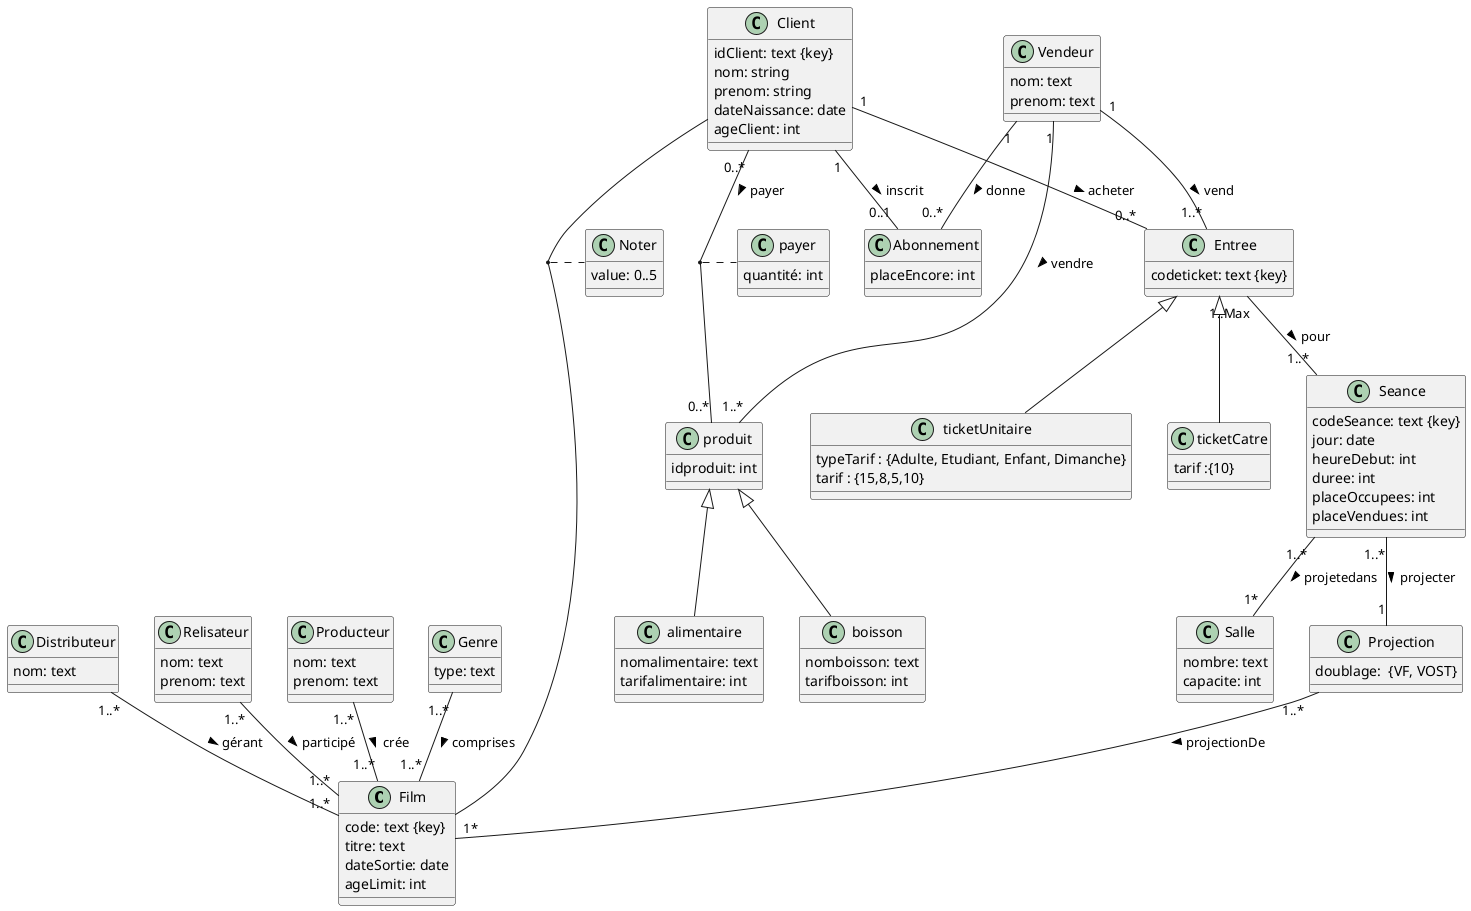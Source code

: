   @startuml
  class Film{
     code: text {key}
     titre: text
     dateSortie: date
     ageLimit: int
    }
    class Distributeur{
     nom: text
    }
    class Relisateur{
     nom: text
     prenom: text
    }
    class Producteur{
     nom: text
     prenom: text
    }
    class Genre{
     type: text
    }
     Distributeur "1..*" -- "1..*" Film : gérant >
     Relisateur "1..*" -- "1..*" Film : participé >
     Producteur "1..*" -- "1..*" Film : crée >
     Genre "1..*" -- "1..*" Film : comprises >




    class Seance{
     codeSeance: text {key}
     jour: date
     heureDebut: int
     duree: int
     placeOccupees: int
     placeVendues: int
    }

    class Vendeur{
      nom: text
      prenom: text
    }

    class produit{
    idproduit: int
    }

    class boisson {
    nomboisson: text
    tarifboisson: int
    }

    class alimentaire{
    nomalimentaire: text
    tarifalimentaire: int
    }


    class Projection{
     doublage:  {VF, VOST}
    }

    class Salle{
      nombre: text
      capacite: int
    }

    Seance "1..*" -- "1*" Salle :  projetedans >
    Vendeur "1" -- "1..*" Entree : vend >
    Vendeur "1" -- "1..*" produit : vendre >
    Vendeur "1" -- "0..*" Abonnement: donne >
    produit <|-- boisson
    produit <|-- alimentaire



    class Client{
     idClient: text {key}
     nom: string
     prenom: string
     dateNaissance: date
     ageClient: int
    }
    class Noter{
     value: 0..5
    }

    class Entree{
     codeticket: text {key}
    }

    class ticketUnitaire{
      typeTarif : {Adulte, Etudiant, Enfant, Dimanche}
      tarif : {15,8,5,10}
    }
    class ticketCatre{
     tarif :{10}
    }

    class Abonnement {
     placeEncore: int
    }

    class payer{
    quantité: int
    }



    (Client, Film) .. Noter

    Seance "1..*" -- "1" Projection : projecter >
    Projection "1..*" -- "1*" Film : projectionDe >

    Client "1" -- "0..*" Entree : acheter >
    Client "0..*" -- "0..*" produit: payer >
    Entree "1..Max" -- "1..*" Seance : pour >
    (Client, produit)..payer

    Entree <|-- ticketCatre
    Entree <|-- ticketUnitaire

    Client "1" -- "0..1" Abonnement : inscrit >
  @enduml
